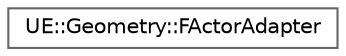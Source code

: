 digraph "Graphical Class Hierarchy"
{
 // INTERACTIVE_SVG=YES
 // LATEX_PDF_SIZE
  bgcolor="transparent";
  edge [fontname=Helvetica,fontsize=10,labelfontname=Helvetica,labelfontsize=10];
  node [fontname=Helvetica,fontsize=10,shape=box,height=0.2,width=0.4];
  rankdir="LR";
  Node0 [id="Node000000",label="UE::Geometry::FActorAdapter",height=0.2,width=0.4,color="grey40", fillcolor="white", style="filled",URL="$dd/d02/structUE_1_1Geometry_1_1FActorAdapter.html",tooltip="FActorAdapter is used by FMeshSceneAdapter to represent all the child info for an AActor."];
}
